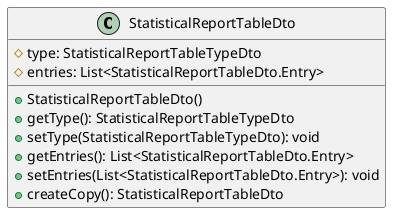 @startuml

    class StatisticalReportTableDto [[StatisticalReportTableDto.html]] {
        #type: StatisticalReportTableTypeDto
        #entries: List<StatisticalReportTableDto.Entry>
        +StatisticalReportTableDto()
        +getType(): StatisticalReportTableTypeDto
        +setType(StatisticalReportTableTypeDto): void
        +getEntries(): List<StatisticalReportTableDto.Entry>
        +setEntries(List<StatisticalReportTableDto.Entry>): void
        +createCopy(): StatisticalReportTableDto
    }

@enduml
